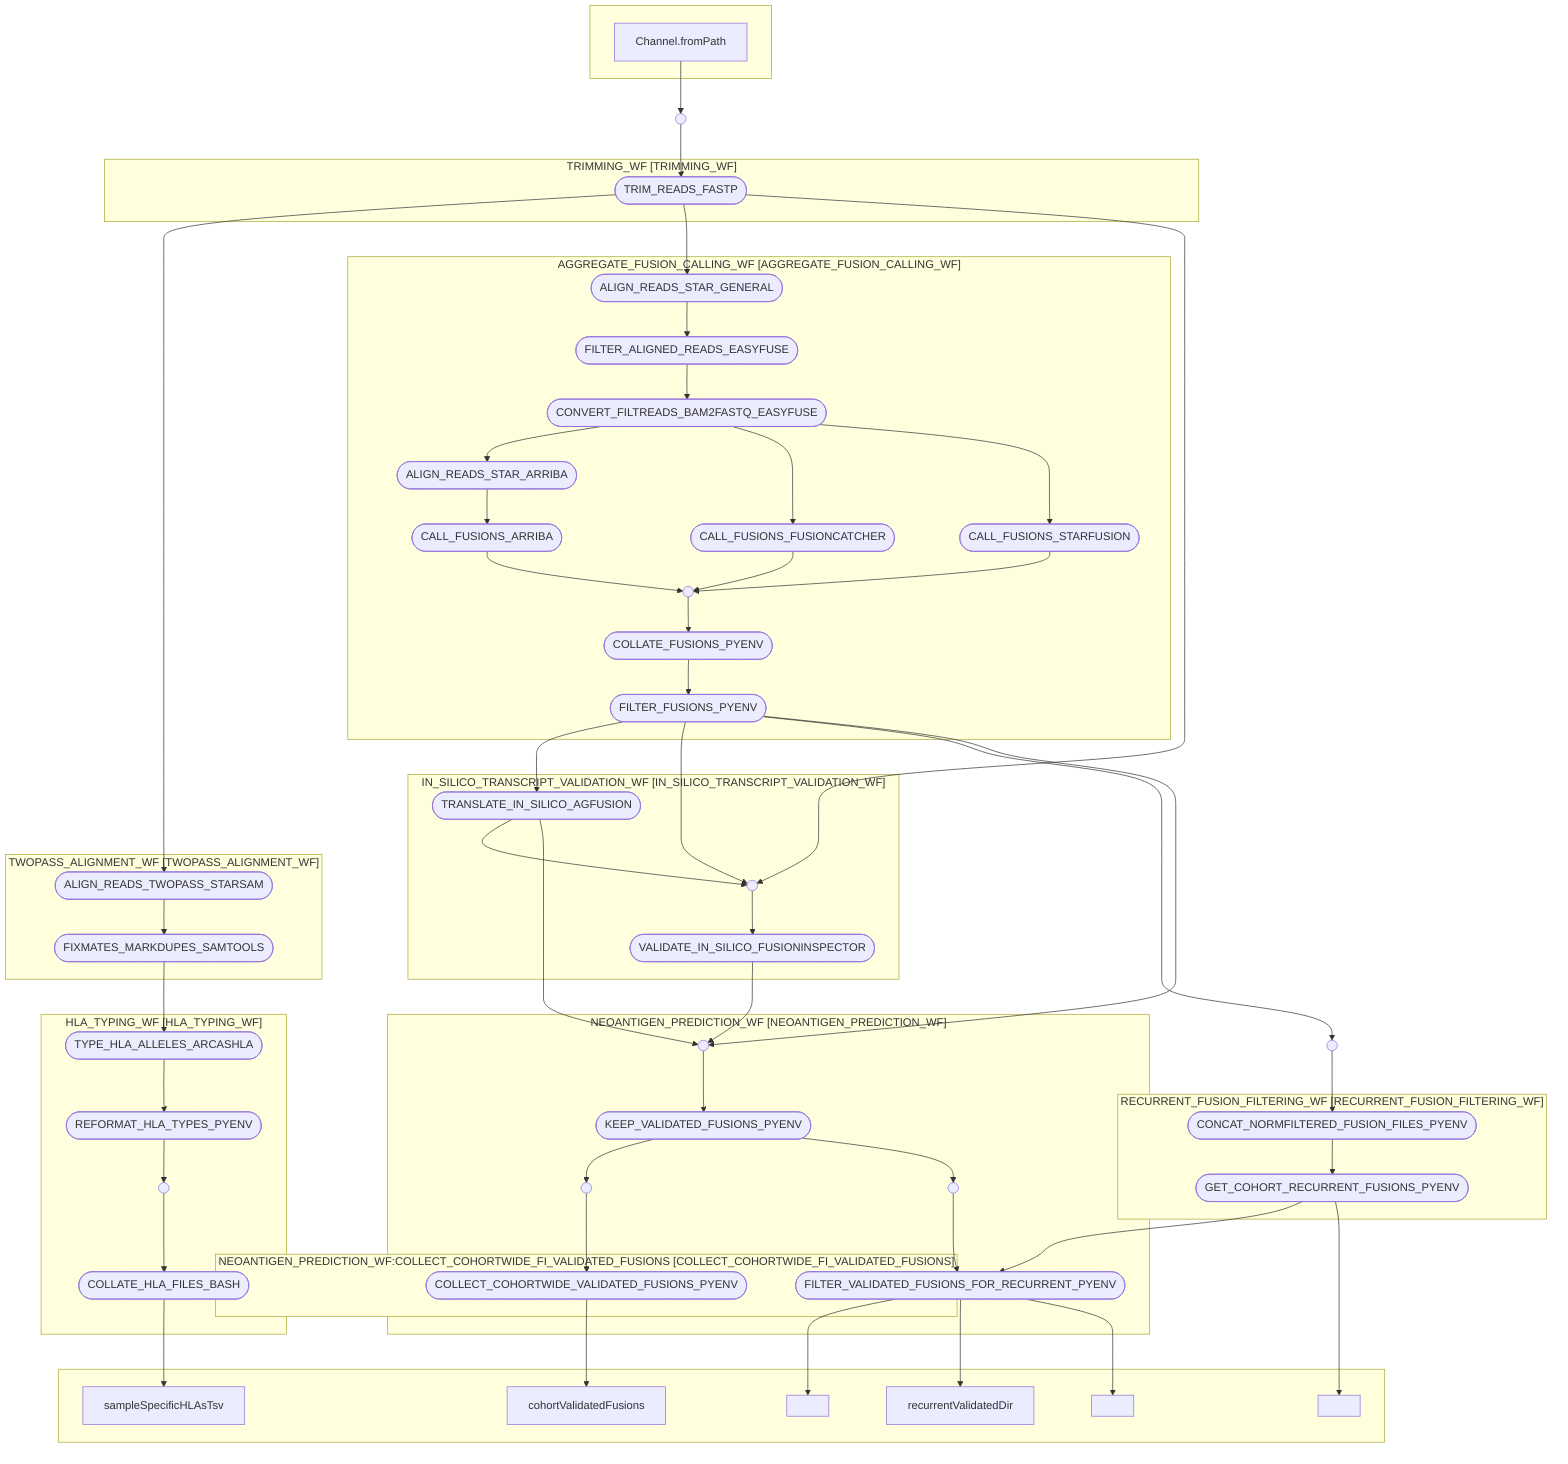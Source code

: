 flowchart TB
    subgraph " "
    v4["Channel.fromPath"]
    end
    subgraph "TRIMMING_WF [TRIMMING_WF]"
    v15(["TRIM_READS_FASTP"])
    end
    subgraph "TWOPASS_ALIGNMENT_WF [TWOPASS_ALIGNMENT_WF]"
    v16(["ALIGN_READS_TWOPASS_STARSAM"])
    v17(["FIXMATES_MARKDUPES_SAMTOOLS"])
    end
    subgraph "HLA_TYPING_WF [HLA_TYPING_WF]"
    v18(["TYPE_HLA_ALLELES_ARCASHLA"])
    v19(["REFORMAT_HLA_TYPES_PYENV"])
    v21(["COLLATE_HLA_FILES_BASH"])
    v20(( ))
    end
    subgraph " "
    v22["sampleSpecificHLAsTsv"]
    v42[" "]
    v49["cohortValidatedFusions"]
    v53[" "]
    v54["recurrentValidatedDir"]
    v55[" "]
    end
    subgraph "AGGREGATE_FUSION_CALLING_WF [AGGREGATE_FUSION_CALLING_WF]"
    v23(["ALIGN_READS_STAR_GENERAL"])
    v24(["FILTER_ALIGNED_READS_EASYFUSE"])
    v25(["CONVERT_FILTREADS_BAM2FASTQ_EASYFUSE"])
    v26(["ALIGN_READS_STAR_ARRIBA"])
    v27(["CALL_FUSIONS_ARRIBA"])
    v28(["CALL_FUSIONS_FUSIONCATCHER"])
    v29(["CALL_FUSIONS_STARFUSION"])
    v32(["COLLATE_FUSIONS_PYENV"])
    v33(["FILTER_FUSIONS_PYENV"])
    v30(( ))
    end
    subgraph "IN_SILICO_TRANSCRIPT_VALIDATION_WF [IN_SILICO_TRANSCRIPT_VALIDATION_WF]"
    v34(["TRANSLATE_IN_SILICO_AGFUSION"])
    v38(["VALIDATE_IN_SILICO_FUSIONINSPECTOR"])
    v35(( ))
    end
    subgraph "RECURRENT_FUSION_FILTERING_WF [RECURRENT_FUSION_FILTERING_WF]"
    v40(["CONCAT_NORMFILTERED_FUSION_FILES_PYENV"])
    v41(["GET_COHORT_RECURRENT_FUSIONS_PYENV"])
    end
    subgraph "NEOANTIGEN_PREDICTION_WF [NEOANTIGEN_PREDICTION_WF]"
    v46(["KEEP_VALIDATED_FUSIONS_PYENV"])
    subgraph "NEOANTIGEN_PREDICTION_WF:COLLECT_COHORTWIDE_FI_VALIDATED_FUSIONS [COLLECT_COHORTWIDE_FI_VALIDATED_FUSIONS]"
    v48(["COLLECT_COHORTWIDE_VALIDATED_FUSIONS_PYENV"])
    end
    v52(["FILTER_VALIDATED_FUSIONS_FOR_RECURRENT_PYENV"])
    v43(( ))
    v47(( ))
    v50(( ))
    end
    v5(( ))
    v39(( ))
    v4 --> v5
    v5 --> v15
    v15 --> v16
    v15 --> v23
    v15 --> v35
    v16 --> v17
    v17 --> v18
    v18 --> v19
    v19 --> v20
    v20 --> v21
    v21 --> v22
    v23 --> v24
    v24 --> v25
    v25 --> v26
    v25 --> v28
    v25 --> v29
    v26 --> v27
    v27 --> v30
    v28 --> v30
    v29 --> v30
    v30 --> v32
    v32 --> v33
    v33 --> v34
    v33 --> v35
    v33 --> v39
    v33 --> v43
    v34 --> v35
    v34 --> v43
    v35 --> v38
    v38 --> v43
    v39 --> v40
    v40 --> v41
    v41 --> v52
    v41 --> v42
    v43 --> v46
    v46 --> v47
    v46 --> v50
    v47 --> v48
    v48 --> v49
    v50 --> v52
    v52 --> v55
    v52 --> v54
    v52 --> v53